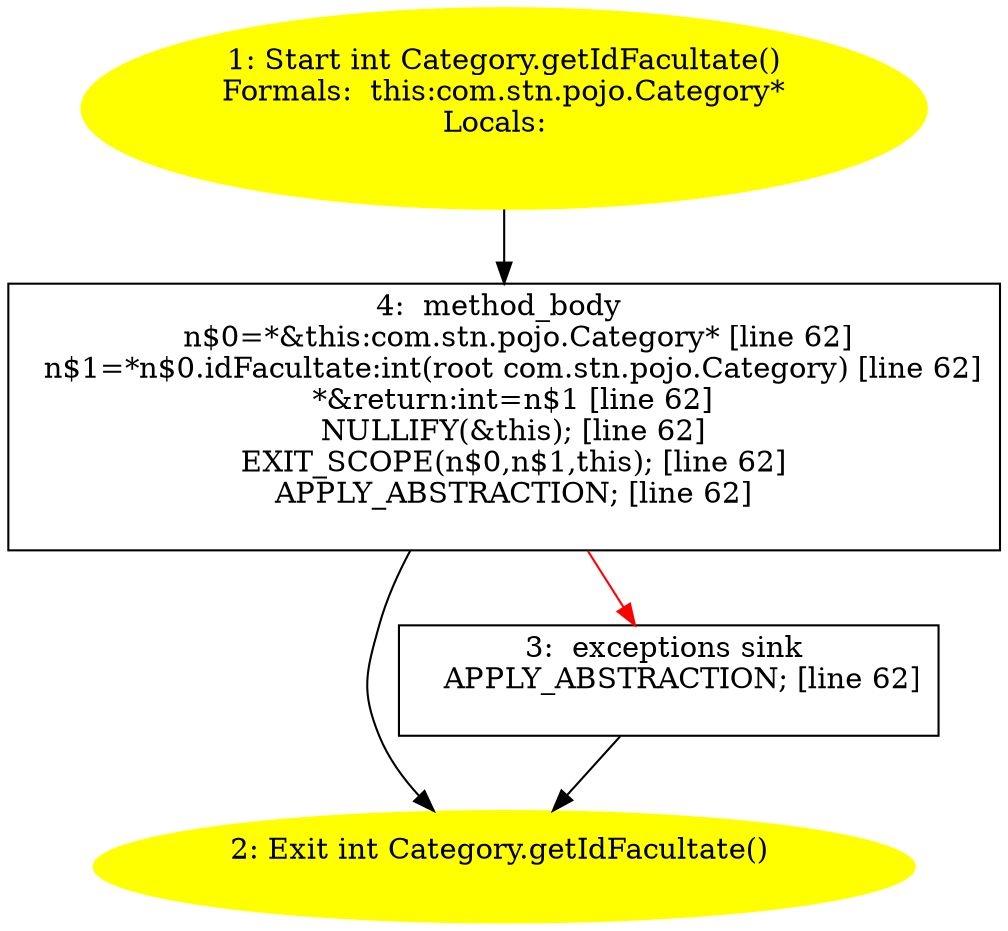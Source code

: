 /* @generated */
digraph cfg {
"com.stn.pojo.Category.getIdFacultate():int.0cd1dce678eddec32bf090e7f7339c47_1" [label="1: Start int Category.getIdFacultate()\nFormals:  this:com.stn.pojo.Category*\nLocals:  \n  " color=yellow style=filled]
	

	 "com.stn.pojo.Category.getIdFacultate():int.0cd1dce678eddec32bf090e7f7339c47_1" -> "com.stn.pojo.Category.getIdFacultate():int.0cd1dce678eddec32bf090e7f7339c47_4" ;
"com.stn.pojo.Category.getIdFacultate():int.0cd1dce678eddec32bf090e7f7339c47_2" [label="2: Exit int Category.getIdFacultate() \n  " color=yellow style=filled]
	

"com.stn.pojo.Category.getIdFacultate():int.0cd1dce678eddec32bf090e7f7339c47_3" [label="3:  exceptions sink \n   APPLY_ABSTRACTION; [line 62]\n " shape="box"]
	

	 "com.stn.pojo.Category.getIdFacultate():int.0cd1dce678eddec32bf090e7f7339c47_3" -> "com.stn.pojo.Category.getIdFacultate():int.0cd1dce678eddec32bf090e7f7339c47_2" ;
"com.stn.pojo.Category.getIdFacultate():int.0cd1dce678eddec32bf090e7f7339c47_4" [label="4:  method_body \n   n$0=*&this:com.stn.pojo.Category* [line 62]\n  n$1=*n$0.idFacultate:int(root com.stn.pojo.Category) [line 62]\n  *&return:int=n$1 [line 62]\n  NULLIFY(&this); [line 62]\n  EXIT_SCOPE(n$0,n$1,this); [line 62]\n  APPLY_ABSTRACTION; [line 62]\n " shape="box"]
	

	 "com.stn.pojo.Category.getIdFacultate():int.0cd1dce678eddec32bf090e7f7339c47_4" -> "com.stn.pojo.Category.getIdFacultate():int.0cd1dce678eddec32bf090e7f7339c47_2" ;
	 "com.stn.pojo.Category.getIdFacultate():int.0cd1dce678eddec32bf090e7f7339c47_4" -> "com.stn.pojo.Category.getIdFacultate():int.0cd1dce678eddec32bf090e7f7339c47_3" [color="red" ];
}
